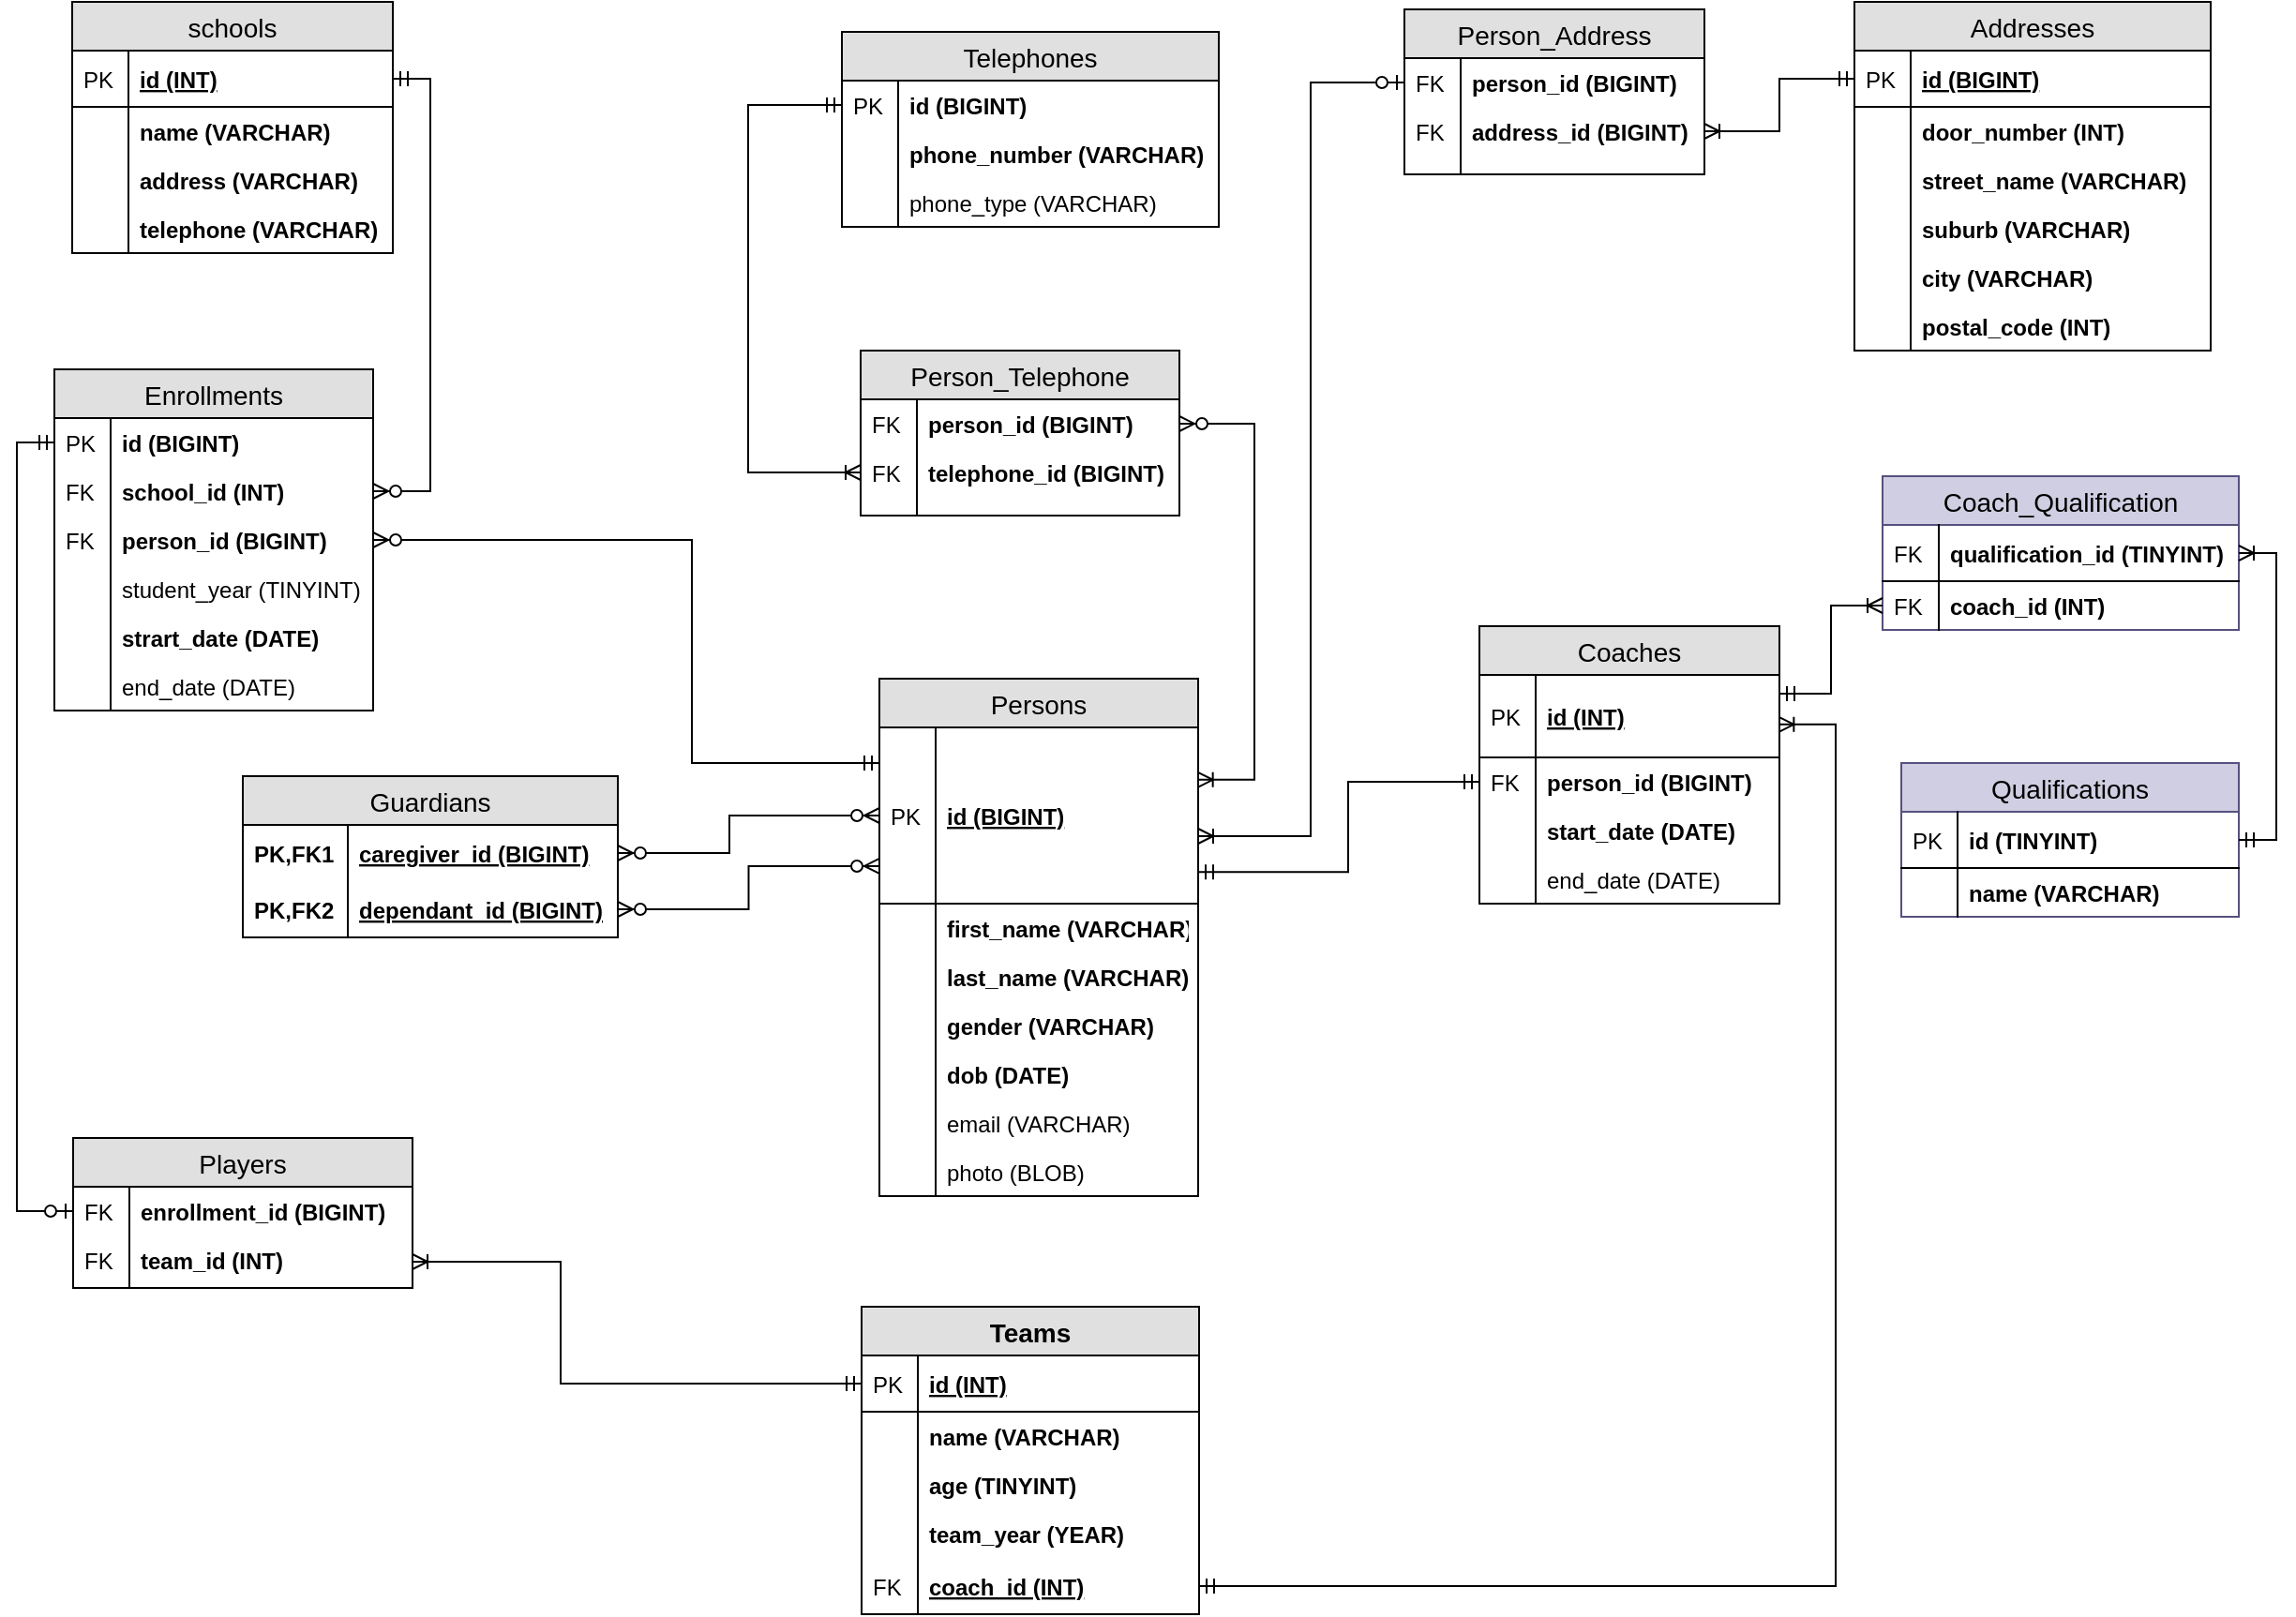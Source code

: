 <mxfile version="12.2.3" type="device" pages="1"><diagram id="TR4TsHpQFUiKaoQXUEpS" name="Page-1"><mxGraphModel dx="854" dy="387" grid="1" gridSize="10" guides="1" tooltips="1" connect="1" arrows="1" fold="1" page="1" pageScale="1" pageWidth="850" pageHeight="1100" math="0" shadow="0"><root><mxCell id="0"/><mxCell id="1" parent="0"/><mxCell id="bImInQFYIi5IG2IghDP0-3" value="schools" style="swimlane;fontStyle=0;childLayout=stackLayout;horizontal=1;startSize=26;fillColor=#e0e0e0;horizontalStack=0;resizeParent=1;resizeParentMax=0;resizeLast=0;collapsible=1;marginBottom=0;swimlaneFillColor=#ffffff;align=center;fontSize=14;" parent="1" vertex="1"><mxGeometry x="149.5" y="144" width="171" height="134" as="geometry"/></mxCell><mxCell id="bImInQFYIi5IG2IghDP0-4" value="id (INT)" style="shape=partialRectangle;top=0;left=0;right=0;bottom=1;align=left;verticalAlign=middle;fillColor=none;spacingLeft=34;spacingRight=4;overflow=hidden;rotatable=0;points=[[0,0.5],[1,0.5]];portConstraint=eastwest;dropTarget=0;fontStyle=5;fontSize=12;" parent="bImInQFYIi5IG2IghDP0-3" vertex="1"><mxGeometry y="26" width="171" height="30" as="geometry"/></mxCell><mxCell id="bImInQFYIi5IG2IghDP0-5" value="PK" style="shape=partialRectangle;top=0;left=0;bottom=0;fillColor=none;align=left;verticalAlign=middle;spacingLeft=4;spacingRight=4;overflow=hidden;rotatable=0;points=[];portConstraint=eastwest;part=1;fontSize=12;" parent="bImInQFYIi5IG2IghDP0-4" vertex="1" connectable="0"><mxGeometry width="30" height="30" as="geometry"/></mxCell><mxCell id="bImInQFYIi5IG2IghDP0-6" value="name (VARCHAR)" style="shape=partialRectangle;top=0;left=0;right=0;bottom=0;align=left;verticalAlign=top;fillColor=none;spacingLeft=34;spacingRight=4;overflow=hidden;rotatable=0;points=[[0,0.5],[1,0.5]];portConstraint=eastwest;dropTarget=0;fontSize=12;fontStyle=1" parent="bImInQFYIi5IG2IghDP0-3" vertex="1"><mxGeometry y="56" width="171" height="26" as="geometry"/></mxCell><mxCell id="bImInQFYIi5IG2IghDP0-7" value="" style="shape=partialRectangle;top=0;left=0;bottom=0;fillColor=none;align=left;verticalAlign=top;spacingLeft=4;spacingRight=4;overflow=hidden;rotatable=0;points=[];portConstraint=eastwest;part=1;fontSize=12;" parent="bImInQFYIi5IG2IghDP0-6" vertex="1" connectable="0"><mxGeometry width="30" height="26" as="geometry"/></mxCell><mxCell id="bImInQFYIi5IG2IghDP0-8" value="address (VARCHAR)" style="shape=partialRectangle;top=0;left=0;right=0;bottom=0;align=left;verticalAlign=top;fillColor=none;spacingLeft=34;spacingRight=4;overflow=hidden;rotatable=0;points=[[0,0.5],[1,0.5]];portConstraint=eastwest;dropTarget=0;fontSize=12;fontStyle=1" parent="bImInQFYIi5IG2IghDP0-3" vertex="1"><mxGeometry y="82" width="171" height="26" as="geometry"/></mxCell><mxCell id="bImInQFYIi5IG2IghDP0-9" value="" style="shape=partialRectangle;top=0;left=0;bottom=0;fillColor=none;align=left;verticalAlign=top;spacingLeft=4;spacingRight=4;overflow=hidden;rotatable=0;points=[];portConstraint=eastwest;part=1;fontSize=12;" parent="bImInQFYIi5IG2IghDP0-8" vertex="1" connectable="0"><mxGeometry width="30" height="26" as="geometry"/></mxCell><mxCell id="bImInQFYIi5IG2IghDP0-10" value="telephone (VARCHAR)" style="shape=partialRectangle;top=0;left=0;right=0;bottom=0;align=left;verticalAlign=top;fillColor=none;spacingLeft=34;spacingRight=4;overflow=hidden;rotatable=0;points=[[0,0.5],[1,0.5]];portConstraint=eastwest;dropTarget=0;fontSize=12;fontStyle=1" parent="bImInQFYIi5IG2IghDP0-3" vertex="1"><mxGeometry y="108" width="171" height="26" as="geometry"/></mxCell><mxCell id="bImInQFYIi5IG2IghDP0-11" value="" style="shape=partialRectangle;top=0;left=0;bottom=0;fillColor=none;align=left;verticalAlign=top;spacingLeft=4;spacingRight=4;overflow=hidden;rotatable=0;points=[];portConstraint=eastwest;part=1;fontSize=12;" parent="bImInQFYIi5IG2IghDP0-10" vertex="1" connectable="0"><mxGeometry width="30" height="26" as="geometry"/></mxCell><mxCell id="bImInQFYIi5IG2IghDP0-32" value="Persons" style="swimlane;fontStyle=0;childLayout=stackLayout;horizontal=1;startSize=26;fillColor=#e0e0e0;horizontalStack=0;resizeParent=1;resizeParentMax=0;resizeLast=0;collapsible=1;marginBottom=0;swimlaneFillColor=#ffffff;align=center;fontSize=14;" parent="1" vertex="1"><mxGeometry x="580" y="505" width="170" height="276" as="geometry"/></mxCell><mxCell id="bImInQFYIi5IG2IghDP0-33" value="id (BIGINT)" style="shape=partialRectangle;top=0;left=0;right=0;bottom=1;align=left;verticalAlign=middle;fillColor=none;spacingLeft=34;spacingRight=4;overflow=hidden;rotatable=0;points=[[0,0.5],[1,0.5]];portConstraint=eastwest;dropTarget=0;fontStyle=5;fontSize=12;" parent="bImInQFYIi5IG2IghDP0-32" vertex="1"><mxGeometry y="26" width="170" height="94" as="geometry"/></mxCell><mxCell id="bImInQFYIi5IG2IghDP0-34" value="PK" style="shape=partialRectangle;top=0;left=0;bottom=0;fillColor=none;align=left;verticalAlign=middle;spacingLeft=4;spacingRight=4;overflow=hidden;rotatable=0;points=[];portConstraint=eastwest;part=1;fontSize=12;" parent="bImInQFYIi5IG2IghDP0-33" vertex="1" connectable="0"><mxGeometry width="30" height="94" as="geometry"/></mxCell><mxCell id="bImInQFYIi5IG2IghDP0-37" value="first_name (VARCHAR)" style="shape=partialRectangle;top=0;left=0;right=0;bottom=0;align=left;verticalAlign=top;fillColor=none;spacingLeft=34;spacingRight=4;overflow=hidden;rotatable=0;points=[[0,0.5],[1,0.5]];portConstraint=eastwest;dropTarget=0;fontSize=12;fontStyle=1" parent="bImInQFYIi5IG2IghDP0-32" vertex="1"><mxGeometry y="120" width="170" height="26" as="geometry"/></mxCell><mxCell id="bImInQFYIi5IG2IghDP0-38" value="" style="shape=partialRectangle;top=0;left=0;bottom=0;fillColor=none;align=left;verticalAlign=top;spacingLeft=4;spacingRight=4;overflow=hidden;rotatable=0;points=[];portConstraint=eastwest;part=1;fontSize=12;" parent="bImInQFYIi5IG2IghDP0-37" vertex="1" connectable="0"><mxGeometry width="30" height="26" as="geometry"/></mxCell><mxCell id="bImInQFYIi5IG2IghDP0-41" value="last_name (VARCHAR)" style="shape=partialRectangle;top=0;left=0;right=0;bottom=0;align=left;verticalAlign=top;fillColor=none;spacingLeft=34;spacingRight=4;overflow=hidden;rotatable=0;points=[[0,0.5],[1,0.5]];portConstraint=eastwest;dropTarget=0;fontSize=12;fontStyle=1" parent="bImInQFYIi5IG2IghDP0-32" vertex="1"><mxGeometry y="146" width="170" height="26" as="geometry"/></mxCell><mxCell id="bImInQFYIi5IG2IghDP0-42" value="" style="shape=partialRectangle;top=0;left=0;bottom=0;fillColor=none;align=left;verticalAlign=top;spacingLeft=4;spacingRight=4;overflow=hidden;rotatable=0;points=[];portConstraint=eastwest;part=1;fontSize=12;" parent="bImInQFYIi5IG2IghDP0-41" vertex="1" connectable="0"><mxGeometry width="30" height="26" as="geometry"/></mxCell><mxCell id="bImInQFYIi5IG2IghDP0-43" value="gender (VARCHAR)" style="shape=partialRectangle;top=0;left=0;right=0;bottom=0;align=left;verticalAlign=top;fillColor=none;spacingLeft=34;spacingRight=4;overflow=hidden;rotatable=0;points=[[0,0.5],[1,0.5]];portConstraint=eastwest;dropTarget=0;fontSize=12;fontStyle=1" parent="bImInQFYIi5IG2IghDP0-32" vertex="1"><mxGeometry y="172" width="170" height="26" as="geometry"/></mxCell><mxCell id="bImInQFYIi5IG2IghDP0-44" value="" style="shape=partialRectangle;top=0;left=0;bottom=0;fillColor=none;align=left;verticalAlign=top;spacingLeft=4;spacingRight=4;overflow=hidden;rotatable=0;points=[];portConstraint=eastwest;part=1;fontSize=12;" parent="bImInQFYIi5IG2IghDP0-43" vertex="1" connectable="0"><mxGeometry width="30" height="26" as="geometry"/></mxCell><mxCell id="bImInQFYIi5IG2IghDP0-47" value="dob (DATE)" style="shape=partialRectangle;top=0;left=0;right=0;bottom=0;align=left;verticalAlign=top;fillColor=none;spacingLeft=34;spacingRight=4;overflow=hidden;rotatable=0;points=[[0,0.5],[1,0.5]];portConstraint=eastwest;dropTarget=0;fontSize=12;fontStyle=1" parent="bImInQFYIi5IG2IghDP0-32" vertex="1"><mxGeometry y="198" width="170" height="26" as="geometry"/></mxCell><mxCell id="bImInQFYIi5IG2IghDP0-48" value="" style="shape=partialRectangle;top=0;left=0;bottom=0;fillColor=none;align=left;verticalAlign=top;spacingLeft=4;spacingRight=4;overflow=hidden;rotatable=0;points=[];portConstraint=eastwest;part=1;fontSize=12;" parent="bImInQFYIi5IG2IghDP0-47" vertex="1" connectable="0"><mxGeometry width="30" height="26" as="geometry"/></mxCell><mxCell id="ebC-O1UPGYdoJpkFNgC2-7" value="email (VARCHAR)" style="shape=partialRectangle;top=0;left=0;right=0;bottom=0;align=left;verticalAlign=top;fillColor=none;spacingLeft=34;spacingRight=4;overflow=hidden;rotatable=0;points=[[0,0.5],[1,0.5]];portConstraint=eastwest;dropTarget=0;fontSize=12;fontStyle=0" parent="bImInQFYIi5IG2IghDP0-32" vertex="1"><mxGeometry y="224" width="170" height="26" as="geometry"/></mxCell><mxCell id="ebC-O1UPGYdoJpkFNgC2-8" value="" style="shape=partialRectangle;top=0;left=0;bottom=0;fillColor=none;align=left;verticalAlign=top;spacingLeft=4;spacingRight=4;overflow=hidden;rotatable=0;points=[];portConstraint=eastwest;part=1;fontSize=12;" parent="ebC-O1UPGYdoJpkFNgC2-7" vertex="1" connectable="0"><mxGeometry width="30" height="26" as="geometry"/></mxCell><mxCell id="u8RtP_HSVXoQciG8NnKg-15" value="photo (BLOB)" style="shape=partialRectangle;top=0;left=0;right=0;bottom=0;align=left;verticalAlign=top;fillColor=none;spacingLeft=34;spacingRight=4;overflow=hidden;rotatable=0;points=[[0,0.5],[1,0.5]];portConstraint=eastwest;dropTarget=0;fontSize=12;fontStyle=0" parent="bImInQFYIi5IG2IghDP0-32" vertex="1"><mxGeometry y="250" width="170" height="26" as="geometry"/></mxCell><mxCell id="u8RtP_HSVXoQciG8NnKg-16" value="" style="shape=partialRectangle;top=0;left=0;bottom=0;fillColor=none;align=left;verticalAlign=top;spacingLeft=4;spacingRight=4;overflow=hidden;rotatable=0;points=[];portConstraint=eastwest;part=1;fontSize=12;" parent="u8RtP_HSVXoQciG8NnKg-15" vertex="1" connectable="0"><mxGeometry width="30" height="26" as="geometry"/></mxCell><mxCell id="bImInQFYIi5IG2IghDP0-53" value="Enrollments" style="swimlane;fontStyle=0;childLayout=stackLayout;horizontal=1;startSize=26;fillColor=#e0e0e0;horizontalStack=0;resizeParent=1;resizeParentMax=0;resizeLast=0;collapsible=1;marginBottom=0;swimlaneFillColor=#ffffff;align=center;fontSize=14;rounded=0;shadow=0;comic=0;" parent="1" vertex="1"><mxGeometry x="140" y="340" width="170" height="182" as="geometry"/></mxCell><mxCell id="bImInQFYIi5IG2IghDP0-54" value="id (BIGINT)" style="shape=partialRectangle;top=0;left=0;right=0;bottom=0;align=left;verticalAlign=top;fillColor=none;spacingLeft=34;spacingRight=4;overflow=hidden;rotatable=0;points=[[0,0.5],[1,0.5]];portConstraint=eastwest;dropTarget=0;fontSize=12;fontStyle=1" parent="bImInQFYIi5IG2IghDP0-53" vertex="1"><mxGeometry y="26" width="170" height="26" as="geometry"/></mxCell><mxCell id="bImInQFYIi5IG2IghDP0-55" value="PK" style="shape=partialRectangle;top=0;left=0;bottom=0;fillColor=none;align=left;verticalAlign=top;spacingLeft=4;spacingRight=4;overflow=hidden;rotatable=0;points=[];portConstraint=eastwest;part=1;fontSize=12;" parent="bImInQFYIi5IG2IghDP0-54" vertex="1" connectable="0"><mxGeometry width="30" height="26" as="geometry"/></mxCell><mxCell id="bImInQFYIi5IG2IghDP0-56" value="school_id (INT)" style="shape=partialRectangle;top=0;left=0;right=0;bottom=0;align=left;verticalAlign=top;fillColor=none;spacingLeft=34;spacingRight=4;overflow=hidden;rotatable=0;points=[[0,0.5],[1,0.5]];portConstraint=eastwest;dropTarget=0;fontSize=12;fontStyle=1" parent="bImInQFYIi5IG2IghDP0-53" vertex="1"><mxGeometry y="52" width="170" height="26" as="geometry"/></mxCell><mxCell id="bImInQFYIi5IG2IghDP0-57" value="FK" style="shape=partialRectangle;top=0;left=0;bottom=0;fillColor=none;align=left;verticalAlign=top;spacingLeft=4;spacingRight=4;overflow=hidden;rotatable=0;points=[];portConstraint=eastwest;part=1;fontSize=12;" parent="bImInQFYIi5IG2IghDP0-56" vertex="1" connectable="0"><mxGeometry width="30" height="26" as="geometry"/></mxCell><mxCell id="ebC-O1UPGYdoJpkFNgC2-3" value="person_id (BIGINT)" style="shape=partialRectangle;top=0;left=0;right=0;bottom=0;align=left;verticalAlign=top;fillColor=none;spacingLeft=34;spacingRight=4;overflow=hidden;rotatable=0;points=[[0,0.5],[1,0.5]];portConstraint=eastwest;dropTarget=0;fontSize=12;fontStyle=1" parent="bImInQFYIi5IG2IghDP0-53" vertex="1"><mxGeometry y="78" width="170" height="26" as="geometry"/></mxCell><mxCell id="ebC-O1UPGYdoJpkFNgC2-4" value="FK" style="shape=partialRectangle;top=0;left=0;bottom=0;fillColor=none;align=left;verticalAlign=top;spacingLeft=4;spacingRight=4;overflow=hidden;rotatable=0;points=[];portConstraint=eastwest;part=1;fontSize=12;" parent="ebC-O1UPGYdoJpkFNgC2-3" vertex="1" connectable="0"><mxGeometry width="30" height="26" as="geometry"/></mxCell><mxCell id="bImInQFYIi5IG2IghDP0-58" value="student_year (TINYINT)" style="shape=partialRectangle;top=0;left=0;right=0;bottom=0;align=left;verticalAlign=top;fillColor=none;spacingLeft=34;spacingRight=4;overflow=hidden;rotatable=0;points=[[0,0.5],[1,0.5]];portConstraint=eastwest;dropTarget=0;fontSize=12;fontStyle=0" parent="bImInQFYIi5IG2IghDP0-53" vertex="1"><mxGeometry y="104" width="170" height="26" as="geometry"/></mxCell><mxCell id="bImInQFYIi5IG2IghDP0-59" value="" style="shape=partialRectangle;top=0;left=0;bottom=0;fillColor=none;align=left;verticalAlign=top;spacingLeft=4;spacingRight=4;overflow=hidden;rotatable=0;points=[];portConstraint=eastwest;part=1;fontSize=12;" parent="bImInQFYIi5IG2IghDP0-58" vertex="1" connectable="0"><mxGeometry width="30" height="26" as="geometry"/></mxCell><mxCell id="bImInQFYIi5IG2IghDP0-60" value="strart_date (DATE)" style="shape=partialRectangle;top=0;left=0;right=0;bottom=0;align=left;verticalAlign=top;fillColor=none;spacingLeft=34;spacingRight=4;overflow=hidden;rotatable=0;points=[[0,0.5],[1,0.5]];portConstraint=eastwest;dropTarget=0;fontSize=12;fontStyle=1" parent="bImInQFYIi5IG2IghDP0-53" vertex="1"><mxGeometry y="130" width="170" height="26" as="geometry"/></mxCell><mxCell id="bImInQFYIi5IG2IghDP0-61" value="" style="shape=partialRectangle;top=0;left=0;bottom=0;fillColor=none;align=left;verticalAlign=top;spacingLeft=4;spacingRight=4;overflow=hidden;rotatable=0;points=[];portConstraint=eastwest;part=1;fontSize=12;" parent="bImInQFYIi5IG2IghDP0-60" vertex="1" connectable="0"><mxGeometry width="30" height="26" as="geometry"/></mxCell><mxCell id="bImInQFYIi5IG2IghDP0-62" value="end_date (DATE)" style="shape=partialRectangle;top=0;left=0;right=0;bottom=0;align=left;verticalAlign=top;fillColor=none;spacingLeft=34;spacingRight=4;overflow=hidden;rotatable=0;points=[[0,0.5],[1,0.5]];portConstraint=eastwest;dropTarget=0;fontSize=12;" parent="bImInQFYIi5IG2IghDP0-53" vertex="1"><mxGeometry y="156" width="170" height="26" as="geometry"/></mxCell><mxCell id="bImInQFYIi5IG2IghDP0-63" value="" style="shape=partialRectangle;top=0;left=0;bottom=0;fillColor=none;align=left;verticalAlign=top;spacingLeft=4;spacingRight=4;overflow=hidden;rotatable=0;points=[];portConstraint=eastwest;part=1;fontSize=12;" parent="bImInQFYIi5IG2IghDP0-62" vertex="1" connectable="0"><mxGeometry width="30" height="26" as="geometry"/></mxCell><mxCell id="bImInQFYIi5IG2IghDP0-64" value="Addresses" style="swimlane;fontStyle=0;childLayout=stackLayout;horizontal=1;startSize=26;fillColor=#e0e0e0;horizontalStack=0;resizeParent=1;resizeParentMax=0;resizeLast=0;collapsible=1;marginBottom=0;swimlaneFillColor=#ffffff;align=center;fontSize=14;rounded=0;shadow=0;comic=0;" parent="1" vertex="1"><mxGeometry x="1100" y="144" width="190" height="186" as="geometry"/></mxCell><mxCell id="bImInQFYIi5IG2IghDP0-65" value="id (BIGINT)" style="shape=partialRectangle;top=0;left=0;right=0;bottom=1;align=left;verticalAlign=middle;fillColor=none;spacingLeft=34;spacingRight=4;overflow=hidden;rotatable=0;points=[[0,0.5],[1,0.5]];portConstraint=eastwest;dropTarget=0;fontStyle=5;fontSize=12;" parent="bImInQFYIi5IG2IghDP0-64" vertex="1"><mxGeometry y="26" width="190" height="30" as="geometry"/></mxCell><mxCell id="bImInQFYIi5IG2IghDP0-66" value="PK" style="shape=partialRectangle;top=0;left=0;bottom=0;fillColor=none;align=left;verticalAlign=middle;spacingLeft=4;spacingRight=4;overflow=hidden;rotatable=0;points=[];portConstraint=eastwest;part=1;fontSize=12;" parent="bImInQFYIi5IG2IghDP0-65" vertex="1" connectable="0"><mxGeometry width="30" height="30" as="geometry"/></mxCell><mxCell id="bImInQFYIi5IG2IghDP0-75" value="door_number (INT)" style="shape=partialRectangle;top=0;left=0;right=0;bottom=0;align=left;verticalAlign=top;fillColor=none;spacingLeft=34;spacingRight=4;overflow=hidden;rotatable=0;points=[[0,0.5],[1,0.5]];portConstraint=eastwest;dropTarget=0;fontSize=12;fontStyle=1" parent="bImInQFYIi5IG2IghDP0-64" vertex="1"><mxGeometry y="56" width="190" height="26" as="geometry"/></mxCell><mxCell id="bImInQFYIi5IG2IghDP0-76" value="" style="shape=partialRectangle;top=0;left=0;bottom=0;fillColor=none;align=left;verticalAlign=top;spacingLeft=4;spacingRight=4;overflow=hidden;rotatable=0;points=[];portConstraint=eastwest;part=1;fontSize=12;" parent="bImInQFYIi5IG2IghDP0-75" vertex="1" connectable="0"><mxGeometry width="30" height="26" as="geometry"/></mxCell><mxCell id="bImInQFYIi5IG2IghDP0-77" value="street_name (VARCHAR)" style="shape=partialRectangle;top=0;left=0;right=0;bottom=0;align=left;verticalAlign=top;fillColor=none;spacingLeft=34;spacingRight=4;overflow=hidden;rotatable=0;points=[[0,0.5],[1,0.5]];portConstraint=eastwest;dropTarget=0;fontSize=12;fontStyle=1" parent="bImInQFYIi5IG2IghDP0-64" vertex="1"><mxGeometry y="82" width="190" height="26" as="geometry"/></mxCell><mxCell id="bImInQFYIi5IG2IghDP0-78" value="" style="shape=partialRectangle;top=0;left=0;bottom=0;fillColor=none;align=left;verticalAlign=top;spacingLeft=4;spacingRight=4;overflow=hidden;rotatable=0;points=[];portConstraint=eastwest;part=1;fontSize=12;" parent="bImInQFYIi5IG2IghDP0-77" vertex="1" connectable="0"><mxGeometry width="30" height="26" as="geometry"/></mxCell><mxCell id="bImInQFYIi5IG2IghDP0-73" value="suburb (VARCHAR)" style="shape=partialRectangle;top=0;left=0;right=0;bottom=0;align=left;verticalAlign=top;fillColor=none;spacingLeft=34;spacingRight=4;overflow=hidden;rotatable=0;points=[[0,0.5],[1,0.5]];portConstraint=eastwest;dropTarget=0;fontSize=12;fontStyle=1" parent="bImInQFYIi5IG2IghDP0-64" vertex="1"><mxGeometry y="108" width="190" height="26" as="geometry"/></mxCell><mxCell id="bImInQFYIi5IG2IghDP0-74" value="" style="shape=partialRectangle;top=0;left=0;bottom=0;fillColor=none;align=left;verticalAlign=top;spacingLeft=4;spacingRight=4;overflow=hidden;rotatable=0;points=[];portConstraint=eastwest;part=1;fontSize=12;" parent="bImInQFYIi5IG2IghDP0-73" vertex="1" connectable="0"><mxGeometry width="30" height="26" as="geometry"/></mxCell><mxCell id="bImInQFYIi5IG2IghDP0-71" value="city (VARCHAR)" style="shape=partialRectangle;top=0;left=0;right=0;bottom=0;align=left;verticalAlign=top;fillColor=none;spacingLeft=34;spacingRight=4;overflow=hidden;rotatable=0;points=[[0,0.5],[1,0.5]];portConstraint=eastwest;dropTarget=0;fontSize=12;fontStyle=1" parent="bImInQFYIi5IG2IghDP0-64" vertex="1"><mxGeometry y="134" width="190" height="26" as="geometry"/></mxCell><mxCell id="bImInQFYIi5IG2IghDP0-72" value="" style="shape=partialRectangle;top=0;left=0;bottom=0;fillColor=none;align=left;verticalAlign=top;spacingLeft=4;spacingRight=4;overflow=hidden;rotatable=0;points=[];portConstraint=eastwest;part=1;fontSize=12;" parent="bImInQFYIi5IG2IghDP0-71" vertex="1" connectable="0"><mxGeometry width="30" height="26" as="geometry"/></mxCell><mxCell id="bImInQFYIi5IG2IghDP0-79" value="postal_code (INT)" style="shape=partialRectangle;top=0;left=0;right=0;bottom=0;align=left;verticalAlign=top;fillColor=none;spacingLeft=34;spacingRight=4;overflow=hidden;rotatable=0;points=[[0,0.5],[1,0.5]];portConstraint=eastwest;dropTarget=0;fontSize=12;fontStyle=1" parent="bImInQFYIi5IG2IghDP0-64" vertex="1"><mxGeometry y="160" width="190" height="26" as="geometry"/></mxCell><mxCell id="bImInQFYIi5IG2IghDP0-80" value="" style="shape=partialRectangle;top=0;left=0;bottom=0;fillColor=none;align=left;verticalAlign=top;spacingLeft=4;spacingRight=4;overflow=hidden;rotatable=0;points=[];portConstraint=eastwest;part=1;fontSize=12;" parent="bImInQFYIi5IG2IghDP0-79" vertex="1" connectable="0"><mxGeometry width="30" height="26" as="geometry"/></mxCell><mxCell id="bImInQFYIi5IG2IghDP0-90" value="Telephones" style="swimlane;fontStyle=0;childLayout=stackLayout;horizontal=1;startSize=26;fillColor=#e0e0e0;horizontalStack=0;resizeParent=1;resizeParentMax=0;resizeLast=0;collapsible=1;marginBottom=0;swimlaneFillColor=#ffffff;align=center;fontSize=14;rounded=0;shadow=0;comic=0;" parent="1" vertex="1"><mxGeometry x="560" y="160" width="201" height="104" as="geometry"/></mxCell><mxCell id="ebC-O1UPGYdoJpkFNgC2-5" value="id (BIGINT)" style="shape=partialRectangle;top=0;left=0;right=0;bottom=0;align=left;verticalAlign=top;fillColor=none;spacingLeft=34;spacingRight=4;overflow=hidden;rotatable=0;points=[[0,0.5],[1,0.5]];portConstraint=eastwest;dropTarget=0;fontSize=12;fontStyle=1" parent="bImInQFYIi5IG2IghDP0-90" vertex="1"><mxGeometry y="26" width="201" height="26" as="geometry"/></mxCell><mxCell id="ebC-O1UPGYdoJpkFNgC2-6" value="PK" style="shape=partialRectangle;top=0;left=0;bottom=0;fillColor=none;align=left;verticalAlign=top;spacingLeft=4;spacingRight=4;overflow=hidden;rotatable=0;points=[];portConstraint=eastwest;part=1;fontSize=12;" parent="ebC-O1UPGYdoJpkFNgC2-5" vertex="1" connectable="0"><mxGeometry width="30" height="26" as="geometry"/></mxCell><mxCell id="bImInQFYIi5IG2IghDP0-91" value="phone_number (VARCHAR)" style="shape=partialRectangle;top=0;left=0;right=0;bottom=0;align=left;verticalAlign=top;fillColor=none;spacingLeft=34;spacingRight=4;overflow=hidden;rotatable=0;points=[[0,0.5],[1,0.5]];portConstraint=eastwest;dropTarget=0;fontSize=12;fontStyle=1" parent="bImInQFYIi5IG2IghDP0-90" vertex="1"><mxGeometry y="52" width="201" height="26" as="geometry"/></mxCell><mxCell id="bImInQFYIi5IG2IghDP0-92" value="" style="shape=partialRectangle;top=0;left=0;bottom=0;fillColor=none;align=left;verticalAlign=top;spacingLeft=4;spacingRight=4;overflow=hidden;rotatable=0;points=[];portConstraint=eastwest;part=1;fontSize=12;" parent="bImInQFYIi5IG2IghDP0-91" vertex="1" connectable="0"><mxGeometry width="30" height="26" as="geometry"/></mxCell><mxCell id="bImInQFYIi5IG2IghDP0-95" value="phone_type (VARCHAR)" style="shape=partialRectangle;top=0;left=0;right=0;bottom=0;align=left;verticalAlign=top;fillColor=none;spacingLeft=34;spacingRight=4;overflow=hidden;rotatable=0;points=[[0,0.5],[1,0.5]];portConstraint=eastwest;dropTarget=0;fontSize=12;fontStyle=0" parent="bImInQFYIi5IG2IghDP0-90" vertex="1"><mxGeometry y="78" width="201" height="26" as="geometry"/></mxCell><mxCell id="bImInQFYIi5IG2IghDP0-96" value="" style="shape=partialRectangle;top=0;left=0;bottom=0;fillColor=none;align=left;verticalAlign=top;spacingLeft=4;spacingRight=4;overflow=hidden;rotatable=0;points=[];portConstraint=eastwest;part=1;fontSize=12;" parent="bImInQFYIi5IG2IghDP0-95" vertex="1" connectable="0"><mxGeometry width="30" height="26" as="geometry"/></mxCell><mxCell id="bImInQFYIi5IG2IghDP0-115" value="Teams" style="swimlane;fontStyle=1;childLayout=stackLayout;horizontal=1;startSize=26;fillColor=#e0e0e0;horizontalStack=0;resizeParent=1;resizeParentMax=0;resizeLast=0;collapsible=1;marginBottom=0;swimlaneFillColor=#ffffff;align=center;fontSize=14;" parent="1" vertex="1"><mxGeometry x="570.5" y="840" width="180" height="164" as="geometry"/></mxCell><mxCell id="bImInQFYIi5IG2IghDP0-116" value="id (INT)" style="shape=partialRectangle;top=0;left=0;right=0;bottom=1;align=left;verticalAlign=middle;fillColor=none;spacingLeft=34;spacingRight=4;overflow=hidden;rotatable=0;points=[[0,0.5],[1,0.5]];portConstraint=eastwest;dropTarget=0;fontStyle=5;fontSize=12;" parent="bImInQFYIi5IG2IghDP0-115" vertex="1"><mxGeometry y="26" width="180" height="30" as="geometry"/></mxCell><mxCell id="bImInQFYIi5IG2IghDP0-117" value="PK" style="shape=partialRectangle;top=0;left=0;bottom=0;fillColor=none;align=left;verticalAlign=middle;spacingLeft=4;spacingRight=4;overflow=hidden;rotatable=0;points=[];portConstraint=eastwest;part=1;fontSize=12;" parent="bImInQFYIi5IG2IghDP0-116" vertex="1" connectable="0"><mxGeometry width="30" height="30" as="geometry"/></mxCell><mxCell id="bImInQFYIi5IG2IghDP0-118" value="name (VARCHAR)" style="shape=partialRectangle;top=0;left=0;right=0;bottom=0;align=left;verticalAlign=top;fillColor=none;spacingLeft=34;spacingRight=4;overflow=hidden;rotatable=0;points=[[0,0.5],[1,0.5]];portConstraint=eastwest;dropTarget=0;fontSize=12;fontStyle=1" parent="bImInQFYIi5IG2IghDP0-115" vertex="1"><mxGeometry y="56" width="180" height="26" as="geometry"/></mxCell><mxCell id="bImInQFYIi5IG2IghDP0-119" value="" style="shape=partialRectangle;top=0;left=0;bottom=0;fillColor=none;align=left;verticalAlign=top;spacingLeft=4;spacingRight=4;overflow=hidden;rotatable=0;points=[];portConstraint=eastwest;part=1;fontSize=12;" parent="bImInQFYIi5IG2IghDP0-118" vertex="1" connectable="0"><mxGeometry width="30" height="26" as="geometry"/></mxCell><mxCell id="C3nmd3YmW3BMhyts3QCd-3" value="age (TINYINT)" style="shape=partialRectangle;top=0;left=0;right=0;bottom=0;align=left;verticalAlign=top;fillColor=none;spacingLeft=34;spacingRight=4;overflow=hidden;rotatable=0;points=[[0,0.5],[1,0.5]];portConstraint=eastwest;dropTarget=0;fontSize=12;fontStyle=1" vertex="1" parent="bImInQFYIi5IG2IghDP0-115"><mxGeometry y="82" width="180" height="26" as="geometry"/></mxCell><mxCell id="C3nmd3YmW3BMhyts3QCd-4" value="" style="shape=partialRectangle;top=0;left=0;bottom=0;fillColor=none;align=left;verticalAlign=top;spacingLeft=4;spacingRight=4;overflow=hidden;rotatable=0;points=[];portConstraint=eastwest;part=1;fontSize=12;" vertex="1" connectable="0" parent="C3nmd3YmW3BMhyts3QCd-3"><mxGeometry width="30" height="26" as="geometry"/></mxCell><mxCell id="C3nmd3YmW3BMhyts3QCd-5" value="team_year (YEAR)" style="shape=partialRectangle;top=0;left=0;right=0;bottom=0;align=left;verticalAlign=top;fillColor=none;spacingLeft=34;spacingRight=4;overflow=hidden;rotatable=0;points=[[0,0.5],[1,0.5]];portConstraint=eastwest;dropTarget=0;fontSize=12;fontStyle=1" vertex="1" parent="bImInQFYIi5IG2IghDP0-115"><mxGeometry y="108" width="180" height="26" as="geometry"/></mxCell><mxCell id="C3nmd3YmW3BMhyts3QCd-6" value="" style="shape=partialRectangle;top=0;left=0;bottom=0;fillColor=none;align=left;verticalAlign=top;spacingLeft=4;spacingRight=4;overflow=hidden;rotatable=0;points=[];portConstraint=eastwest;part=1;fontSize=12;" vertex="1" connectable="0" parent="C3nmd3YmW3BMhyts3QCd-5"><mxGeometry width="30" height="26" as="geometry"/></mxCell><mxCell id="C3nmd3YmW3BMhyts3QCd-1" value="coach_id (INT)" style="shape=partialRectangle;top=0;left=0;right=0;bottom=1;align=left;verticalAlign=middle;fillColor=none;spacingLeft=34;spacingRight=4;overflow=hidden;rotatable=0;points=[[0,0.5],[1,0.5]];portConstraint=eastwest;dropTarget=0;fontStyle=5;fontSize=12;" vertex="1" parent="bImInQFYIi5IG2IghDP0-115"><mxGeometry y="134" width="180" height="30" as="geometry"/></mxCell><mxCell id="C3nmd3YmW3BMhyts3QCd-2" value="FK" style="shape=partialRectangle;top=0;left=0;bottom=0;fillColor=none;align=left;verticalAlign=middle;spacingLeft=4;spacingRight=4;overflow=hidden;rotatable=0;points=[];portConstraint=eastwest;part=1;fontSize=12;" vertex="1" connectable="0" parent="C3nmd3YmW3BMhyts3QCd-1"><mxGeometry width="30" height="30" as="geometry"/></mxCell><mxCell id="bImInQFYIi5IG2IghDP0-133" value="Players" style="swimlane;fontStyle=0;childLayout=stackLayout;horizontal=1;startSize=26;fillColor=#e0e0e0;horizontalStack=0;resizeParent=1;resizeParentMax=0;resizeLast=0;collapsible=1;marginBottom=0;swimlaneFillColor=#ffffff;align=center;fontSize=14;" parent="1" vertex="1"><mxGeometry x="150" y="750" width="181" height="80" as="geometry"/></mxCell><mxCell id="bImInQFYIi5IG2IghDP0-134" value="enrollment_id (BIGINT)" style="shape=partialRectangle;top=0;left=0;right=0;bottom=0;align=left;verticalAlign=top;fillColor=none;spacingLeft=34;spacingRight=4;overflow=hidden;rotatable=0;points=[[0,0.5],[1,0.5]];portConstraint=eastwest;dropTarget=0;fontSize=12;fontStyle=1" parent="bImInQFYIi5IG2IghDP0-133" vertex="1"><mxGeometry y="26" width="181" height="26" as="geometry"/></mxCell><mxCell id="bImInQFYIi5IG2IghDP0-135" value="FK" style="shape=partialRectangle;top=0;left=0;bottom=0;fillColor=none;align=left;verticalAlign=top;spacingLeft=4;spacingRight=4;overflow=hidden;rotatable=0;points=[];portConstraint=eastwest;part=1;fontSize=12;" parent="bImInQFYIi5IG2IghDP0-134" vertex="1" connectable="0"><mxGeometry width="30" height="26" as="geometry"/></mxCell><mxCell id="bImInQFYIi5IG2IghDP0-138" value="team_id (INT)" style="shape=partialRectangle;top=0;left=0;right=0;bottom=0;align=left;verticalAlign=top;fillColor=none;spacingLeft=34;spacingRight=4;overflow=hidden;rotatable=0;points=[[0,0.5],[1,0.5]];portConstraint=eastwest;dropTarget=0;fontSize=12;fontStyle=1" parent="bImInQFYIi5IG2IghDP0-133" vertex="1"><mxGeometry y="52" width="181" height="28" as="geometry"/></mxCell><mxCell id="bImInQFYIi5IG2IghDP0-139" value="FK" style="shape=partialRectangle;top=0;left=0;bottom=0;fillColor=none;align=left;verticalAlign=top;spacingLeft=4;spacingRight=4;overflow=hidden;rotatable=0;points=[];portConstraint=eastwest;part=1;fontSize=12;" parent="bImInQFYIi5IG2IghDP0-138" vertex="1" connectable="0"><mxGeometry width="30" height="28" as="geometry"/></mxCell><mxCell id="bImInQFYIi5IG2IghDP0-171" value="Coaches" style="swimlane;fontStyle=0;childLayout=stackLayout;horizontal=1;startSize=26;fillColor=#e0e0e0;horizontalStack=0;resizeParent=1;resizeParentMax=0;resizeLast=0;collapsible=1;marginBottom=0;swimlaneFillColor=#ffffff;align=center;fontSize=14;" parent="1" vertex="1"><mxGeometry x="900" y="477" width="160" height="148" as="geometry"/></mxCell><mxCell id="bImInQFYIi5IG2IghDP0-172" value="id (INT)" style="shape=partialRectangle;top=0;left=0;right=0;bottom=1;align=left;verticalAlign=middle;fillColor=none;spacingLeft=34;spacingRight=4;overflow=hidden;rotatable=0;points=[[0,0.5],[1,0.5]];portConstraint=eastwest;dropTarget=0;fontStyle=5;fontSize=12;" parent="bImInQFYIi5IG2IghDP0-171" vertex="1"><mxGeometry y="26" width="160" height="44" as="geometry"/></mxCell><mxCell id="bImInQFYIi5IG2IghDP0-173" value="PK" style="shape=partialRectangle;top=0;left=0;bottom=0;fillColor=none;align=left;verticalAlign=middle;spacingLeft=4;spacingRight=4;overflow=hidden;rotatable=0;points=[];portConstraint=eastwest;part=1;fontSize=12;" parent="bImInQFYIi5IG2IghDP0-172" vertex="1" connectable="0"><mxGeometry width="30" height="44" as="geometry"/></mxCell><mxCell id="bImInQFYIi5IG2IghDP0-174" value="person_id (BIGINT)" style="shape=partialRectangle;top=0;left=0;right=0;bottom=0;align=left;verticalAlign=top;fillColor=none;spacingLeft=34;spacingRight=4;overflow=hidden;rotatable=0;points=[[0,0.5],[1,0.5]];portConstraint=eastwest;dropTarget=0;fontSize=12;fontStyle=1" parent="bImInQFYIi5IG2IghDP0-171" vertex="1"><mxGeometry y="70" width="160" height="26" as="geometry"/></mxCell><mxCell id="bImInQFYIi5IG2IghDP0-175" value="FK" style="shape=partialRectangle;top=0;left=0;bottom=0;fillColor=none;align=left;verticalAlign=top;spacingLeft=4;spacingRight=4;overflow=hidden;rotatable=0;points=[];portConstraint=eastwest;part=1;fontSize=12;" parent="bImInQFYIi5IG2IghDP0-174" vertex="1" connectable="0"><mxGeometry width="30" height="26" as="geometry"/></mxCell><mxCell id="bImInQFYIi5IG2IghDP0-178" value="start_date (DATE)" style="shape=partialRectangle;top=0;left=0;right=0;bottom=0;align=left;verticalAlign=top;fillColor=none;spacingLeft=34;spacingRight=4;overflow=hidden;rotatable=0;points=[[0,0.5],[1,0.5]];portConstraint=eastwest;dropTarget=0;fontSize=12;fontStyle=1" parent="bImInQFYIi5IG2IghDP0-171" vertex="1"><mxGeometry y="96" width="160" height="26" as="geometry"/></mxCell><mxCell id="bImInQFYIi5IG2IghDP0-179" value="" style="shape=partialRectangle;top=0;left=0;bottom=0;fillColor=none;align=left;verticalAlign=top;spacingLeft=4;spacingRight=4;overflow=hidden;rotatable=0;points=[];portConstraint=eastwest;part=1;fontSize=12;" parent="bImInQFYIi5IG2IghDP0-178" vertex="1" connectable="0"><mxGeometry width="30" height="26" as="geometry"/></mxCell><mxCell id="ebC-O1UPGYdoJpkFNgC2-9" value="end_date (DATE)" style="shape=partialRectangle;top=0;left=0;right=0;bottom=0;align=left;verticalAlign=top;fillColor=none;spacingLeft=34;spacingRight=4;overflow=hidden;rotatable=0;points=[[0,0.5],[1,0.5]];portConstraint=eastwest;dropTarget=0;fontSize=12;" parent="bImInQFYIi5IG2IghDP0-171" vertex="1"><mxGeometry y="122" width="160" height="26" as="geometry"/></mxCell><mxCell id="ebC-O1UPGYdoJpkFNgC2-10" value="" style="shape=partialRectangle;top=0;left=0;bottom=0;fillColor=none;align=left;verticalAlign=top;spacingLeft=4;spacingRight=4;overflow=hidden;rotatable=0;points=[];portConstraint=eastwest;part=1;fontSize=12;" parent="ebC-O1UPGYdoJpkFNgC2-9" vertex="1" connectable="0"><mxGeometry width="30" height="26" as="geometry"/></mxCell><mxCell id="cDcEiS6dTfsuz8MbaAGY-27" style="edgeStyle=orthogonalEdgeStyle;rounded=0;orthogonalLoop=1;jettySize=auto;html=1;exitX=1;exitY=0.5;exitDx=0;exitDy=0;startArrow=ERzeroToMany;startFill=1;endArrow=ERmandOne;endFill=0;entryX=1;entryY=0.5;entryDx=0;entryDy=0;" parent="1" source="bImInQFYIi5IG2IghDP0-56" target="bImInQFYIi5IG2IghDP0-4" edge="1"><mxGeometry relative="1" as="geometry"><mxPoint x="69.5" y="210" as="targetPoint"/></mxGeometry></mxCell><mxCell id="cDcEiS6dTfsuz8MbaAGY-28" style="edgeStyle=orthogonalEdgeStyle;rounded=0;orthogonalLoop=1;jettySize=auto;html=1;exitX=1;exitY=0.5;exitDx=0;exitDy=0;startArrow=ERzeroToMany;startFill=1;endArrow=ERmandOne;endFill=0;" parent="1" source="ebC-O1UPGYdoJpkFNgC2-3" edge="1"><mxGeometry relative="1" as="geometry"><mxPoint x="580" y="550" as="targetPoint"/><Array as="points"><mxPoint x="480" y="431"/><mxPoint x="480" y="550"/></Array></mxGeometry></mxCell><mxCell id="cDcEiS6dTfsuz8MbaAGY-29" style="edgeStyle=orthogonalEdgeStyle;rounded=0;orthogonalLoop=1;jettySize=auto;html=1;entryX=0;entryY=0.5;entryDx=0;entryDy=0;startArrow=ERmandOne;startFill=0;endArrow=ERzeroToOne;endFill=1;exitX=0;exitY=0.5;exitDx=0;exitDy=0;" parent="1" source="bImInQFYIi5IG2IghDP0-54" target="bImInQFYIi5IG2IghDP0-134" edge="1"><mxGeometry relative="1" as="geometry"><mxPoint x="110" y="430" as="sourcePoint"/><Array as="points"><mxPoint x="120" y="379"/><mxPoint x="120" y="789"/></Array></mxGeometry></mxCell><mxCell id="cDcEiS6dTfsuz8MbaAGY-30" style="edgeStyle=orthogonalEdgeStyle;rounded=0;orthogonalLoop=1;jettySize=auto;html=1;startArrow=ERoneToMany;startFill=0;endArrow=ERzeroToOne;endFill=1;entryX=0;entryY=0.5;entryDx=0;entryDy=0;" parent="1" source="bImInQFYIi5IG2IghDP0-33" target="u8RtP_HSVXoQciG8NnKg-29" edge="1"><mxGeometry relative="1" as="geometry"><mxPoint x="804.953" y="213.953" as="targetPoint"/><mxPoint x="770" y="588" as="sourcePoint"/><Array as="points"><mxPoint x="810" y="589"/><mxPoint x="810" y="187"/></Array></mxGeometry></mxCell><mxCell id="cDcEiS6dTfsuz8MbaAGY-31" style="edgeStyle=orthogonalEdgeStyle;rounded=0;orthogonalLoop=1;jettySize=auto;html=1;startArrow=ERmandOne;startFill=0;endArrow=ERmandOne;endFill=0;entryX=0;entryY=0.5;entryDx=0;entryDy=0;exitX=1;exitY=0.82;exitDx=0;exitDy=0;exitPerimeter=0;" parent="1" source="bImInQFYIi5IG2IghDP0-33" target="bImInQFYIi5IG2IghDP0-174" edge="1"><mxGeometry relative="1" as="geometry"><mxPoint x="960" y="450" as="targetPoint"/><Array as="points"><mxPoint x="830" y="608"/><mxPoint x="830" y="560"/></Array><mxPoint x="760" y="608" as="sourcePoint"/></mxGeometry></mxCell><mxCell id="cDcEiS6dTfsuz8MbaAGY-33" style="edgeStyle=orthogonalEdgeStyle;rounded=0;orthogonalLoop=1;jettySize=auto;html=1;startArrow=ERmandOne;startFill=0;endArrow=ERoneToMany;endFill=0;entryX=1;entryY=0.5;entryDx=0;entryDy=0;exitX=0;exitY=0.5;exitDx=0;exitDy=0;" parent="1" source="bImInQFYIi5IG2IghDP0-116" target="bImInQFYIi5IG2IghDP0-138" edge="1"><mxGeometry relative="1" as="geometry"><Array as="points"><mxPoint x="410" y="881"/><mxPoint x="410" y="816"/></Array><mxPoint x="530" y="740" as="sourcePoint"/><mxPoint x="453" y="651" as="targetPoint"/></mxGeometry></mxCell><mxCell id="cDcEiS6dTfsuz8MbaAGY-34" style="edgeStyle=orthogonalEdgeStyle;rounded=0;orthogonalLoop=1;jettySize=auto;html=1;exitX=1;exitY=0.5;exitDx=0;exitDy=0;startArrow=ERmandOne;startFill=0;endArrow=ERoneToMany;endFill=0;entryX=0.998;entryY=0.6;entryDx=0;entryDy=0;entryPerimeter=0;" parent="1" source="C3nmd3YmW3BMhyts3QCd-1" target="bImInQFYIi5IG2IghDP0-172" edge="1"><mxGeometry relative="1" as="geometry"><mxPoint x="1080" y="661" as="targetPoint"/><Array as="points"><mxPoint x="1090" y="989"/><mxPoint x="1090" y="530"/></Array></mxGeometry></mxCell><mxCell id="cDcEiS6dTfsuz8MbaAGY-35" style="edgeStyle=orthogonalEdgeStyle;rounded=0;orthogonalLoop=1;jettySize=auto;html=1;exitX=1;exitY=0.5;exitDx=0;exitDy=0;startArrow=ERzeroToMany;startFill=1;endArrow=ERoneToMany;endFill=0;entryX=0.999;entryY=0.297;entryDx=0;entryDy=0;entryPerimeter=0;" parent="1" source="u8RtP_HSVXoQciG8NnKg-46" target="bImInQFYIi5IG2IghDP0-33" edge="1"><mxGeometry relative="1" as="geometry"><mxPoint x="760" y="559" as="targetPoint"/><Array as="points"><mxPoint x="780" y="369"/><mxPoint x="780" y="559"/></Array></mxGeometry></mxCell><mxCell id="ebC-O1UPGYdoJpkFNgC2-16" value="Qualifications" style="swimlane;fontStyle=0;childLayout=stackLayout;horizontal=1;startSize=26;fillColor=#d0cee2;horizontalStack=0;resizeParent=1;resizeParentMax=0;resizeLast=0;collapsible=1;marginBottom=0;swimlaneFillColor=#ffffff;align=center;fontSize=14;strokeColor=#56517e;" parent="1" vertex="1"><mxGeometry x="1125" y="550" width="180" height="82" as="geometry"/></mxCell><mxCell id="ebC-O1UPGYdoJpkFNgC2-17" value="id (TINYINT)" style="shape=partialRectangle;top=0;left=0;right=0;bottom=1;align=left;verticalAlign=middle;fillColor=none;spacingLeft=34;spacingRight=4;overflow=hidden;rotatable=0;points=[[0,0.5],[1,0.5]];portConstraint=eastwest;dropTarget=0;fontStyle=1;fontSize=12;" parent="ebC-O1UPGYdoJpkFNgC2-16" vertex="1"><mxGeometry y="26" width="180" height="30" as="geometry"/></mxCell><mxCell id="ebC-O1UPGYdoJpkFNgC2-18" value="PK" style="shape=partialRectangle;top=0;left=0;bottom=0;fillColor=none;align=left;verticalAlign=middle;spacingLeft=4;spacingRight=4;overflow=hidden;rotatable=0;points=[];portConstraint=eastwest;part=1;fontSize=12;" parent="ebC-O1UPGYdoJpkFNgC2-17" vertex="1" connectable="0"><mxGeometry width="30" height="30" as="geometry"/></mxCell><mxCell id="ebC-O1UPGYdoJpkFNgC2-19" value="name (VARCHAR)" style="shape=partialRectangle;top=0;left=0;right=0;bottom=0;align=left;verticalAlign=top;fillColor=none;spacingLeft=34;spacingRight=4;overflow=hidden;rotatable=0;points=[[0,0.5],[1,0.5]];portConstraint=eastwest;dropTarget=0;fontSize=12;fontStyle=1" parent="ebC-O1UPGYdoJpkFNgC2-16" vertex="1"><mxGeometry y="56" width="180" height="26" as="geometry"/></mxCell><mxCell id="ebC-O1UPGYdoJpkFNgC2-20" value="" style="shape=partialRectangle;top=0;left=0;bottom=0;fillColor=none;align=left;verticalAlign=top;spacingLeft=4;spacingRight=4;overflow=hidden;rotatable=0;points=[];portConstraint=eastwest;part=1;fontSize=12;" parent="ebC-O1UPGYdoJpkFNgC2-19" vertex="1" connectable="0"><mxGeometry width="30" height="26" as="geometry"/></mxCell><mxCell id="ebC-O1UPGYdoJpkFNgC2-21" value="Coach_Qualification" style="swimlane;fontStyle=0;childLayout=stackLayout;horizontal=1;startSize=26;fillColor=#d0cee2;horizontalStack=0;resizeParent=1;resizeParentMax=0;resizeLast=0;collapsible=1;marginBottom=0;swimlaneFillColor=#ffffff;align=center;fontSize=14;strokeColor=#56517e;" parent="1" vertex="1"><mxGeometry x="1115" y="397" width="190" height="82" as="geometry"/></mxCell><mxCell id="ebC-O1UPGYdoJpkFNgC2-22" value="qualification_id (TINYINT)" style="shape=partialRectangle;top=0;left=0;right=0;bottom=1;align=left;verticalAlign=middle;fillColor=none;spacingLeft=34;spacingRight=4;overflow=hidden;rotatable=0;points=[[0,0.5],[1,0.5]];portConstraint=eastwest;dropTarget=0;fontStyle=1;fontSize=12;" parent="ebC-O1UPGYdoJpkFNgC2-21" vertex="1"><mxGeometry y="26" width="190" height="30" as="geometry"/></mxCell><mxCell id="ebC-O1UPGYdoJpkFNgC2-23" value="FK" style="shape=partialRectangle;top=0;left=0;bottom=0;fillColor=none;align=left;verticalAlign=middle;spacingLeft=4;spacingRight=4;overflow=hidden;rotatable=0;points=[];portConstraint=eastwest;part=1;fontSize=12;" parent="ebC-O1UPGYdoJpkFNgC2-22" vertex="1" connectable="0"><mxGeometry width="30" height="30" as="geometry"/></mxCell><mxCell id="ebC-O1UPGYdoJpkFNgC2-24" value="coach_id (INT)" style="shape=partialRectangle;top=0;left=0;right=0;bottom=0;align=left;verticalAlign=top;fillColor=none;spacingLeft=34;spacingRight=4;overflow=hidden;rotatable=0;points=[[0,0.5],[1,0.5]];portConstraint=eastwest;dropTarget=0;fontSize=12;fontStyle=1" parent="ebC-O1UPGYdoJpkFNgC2-21" vertex="1"><mxGeometry y="56" width="190" height="26" as="geometry"/></mxCell><mxCell id="ebC-O1UPGYdoJpkFNgC2-25" value="FK" style="shape=partialRectangle;top=0;left=0;bottom=0;fillColor=none;align=left;verticalAlign=top;spacingLeft=4;spacingRight=4;overflow=hidden;rotatable=0;points=[];portConstraint=eastwest;part=1;fontSize=12;" parent="ebC-O1UPGYdoJpkFNgC2-24" vertex="1" connectable="0"><mxGeometry width="30" height="26" as="geometry"/></mxCell><mxCell id="ebC-O1UPGYdoJpkFNgC2-27" style="edgeStyle=orthogonalEdgeStyle;rounded=0;orthogonalLoop=1;jettySize=auto;html=1;exitX=1;exitY=0.227;exitDx=0;exitDy=0;entryX=0;entryY=0.5;entryDx=0;entryDy=0;endArrow=ERoneToMany;endFill=0;startArrow=ERmandOne;startFill=0;exitPerimeter=0;" parent="1" source="bImInQFYIi5IG2IghDP0-172" target="ebC-O1UPGYdoJpkFNgC2-24" edge="1"><mxGeometry relative="1" as="geometry"/></mxCell><mxCell id="ebC-O1UPGYdoJpkFNgC2-28" style="edgeStyle=orthogonalEdgeStyle;rounded=0;orthogonalLoop=1;jettySize=auto;html=1;exitX=1;exitY=0.5;exitDx=0;exitDy=0;entryX=1;entryY=0.5;entryDx=0;entryDy=0;startArrow=ERoneToMany;startFill=0;endArrow=ERmandOne;endFill=0;" parent="1" source="ebC-O1UPGYdoJpkFNgC2-22" target="ebC-O1UPGYdoJpkFNgC2-17" edge="1"><mxGeometry relative="1" as="geometry"/></mxCell><mxCell id="u8RtP_HSVXoQciG8NnKg-28" value="Person_Address" style="swimlane;fontStyle=0;childLayout=stackLayout;horizontal=1;startSize=26;fillColor=#e0e0e0;horizontalStack=0;resizeParent=1;resizeParentMax=0;resizeLast=0;collapsible=1;marginBottom=0;swimlaneFillColor=#ffffff;align=center;fontSize=14;" parent="1" vertex="1"><mxGeometry x="860" y="148" width="160" height="88" as="geometry"/></mxCell><mxCell id="u8RtP_HSVXoQciG8NnKg-29" value="person_id (BIGINT)" style="shape=partialRectangle;top=0;left=0;right=0;bottom=0;align=left;verticalAlign=top;fillColor=none;spacingLeft=34;spacingRight=4;overflow=hidden;rotatable=0;points=[[0,0.5],[1,0.5]];portConstraint=eastwest;dropTarget=0;fontSize=12;fontStyle=1" parent="u8RtP_HSVXoQciG8NnKg-28" vertex="1"><mxGeometry y="26" width="160" height="26" as="geometry"/></mxCell><mxCell id="u8RtP_HSVXoQciG8NnKg-30" value="FK" style="shape=partialRectangle;top=0;left=0;bottom=0;fillColor=none;align=left;verticalAlign=top;spacingLeft=4;spacingRight=4;overflow=hidden;rotatable=0;points=[];portConstraint=eastwest;part=1;fontSize=12;" parent="u8RtP_HSVXoQciG8NnKg-29" vertex="1" connectable="0"><mxGeometry width="30" height="26" as="geometry"/></mxCell><mxCell id="u8RtP_HSVXoQciG8NnKg-31" value="address_id (BIGINT)" style="shape=partialRectangle;top=0;left=0;right=0;bottom=0;align=left;verticalAlign=top;fillColor=none;spacingLeft=34;spacingRight=4;overflow=hidden;rotatable=0;points=[[0,0.5],[1,0.5]];portConstraint=eastwest;dropTarget=0;fontSize=12;fontStyle=1" parent="u8RtP_HSVXoQciG8NnKg-28" vertex="1"><mxGeometry y="52" width="160" height="26" as="geometry"/></mxCell><mxCell id="u8RtP_HSVXoQciG8NnKg-32" value="FK" style="shape=partialRectangle;top=0;left=0;bottom=0;fillColor=none;align=left;verticalAlign=top;spacingLeft=4;spacingRight=4;overflow=hidden;rotatable=0;points=[];portConstraint=eastwest;part=1;fontSize=12;" parent="u8RtP_HSVXoQciG8NnKg-31" vertex="1" connectable="0"><mxGeometry width="30" height="26" as="geometry"/></mxCell><mxCell id="u8RtP_HSVXoQciG8NnKg-33" value="" style="shape=partialRectangle;top=0;left=0;right=0;bottom=0;align=left;verticalAlign=top;fillColor=none;spacingLeft=34;spacingRight=4;overflow=hidden;rotatable=0;points=[[0,0.5],[1,0.5]];portConstraint=eastwest;dropTarget=0;fontSize=12;" parent="u8RtP_HSVXoQciG8NnKg-28" vertex="1"><mxGeometry y="78" width="160" height="10" as="geometry"/></mxCell><mxCell id="u8RtP_HSVXoQciG8NnKg-34" value="" style="shape=partialRectangle;top=0;left=0;bottom=0;fillColor=none;align=left;verticalAlign=top;spacingLeft=4;spacingRight=4;overflow=hidden;rotatable=0;points=[];portConstraint=eastwest;part=1;fontSize=12;" parent="u8RtP_HSVXoQciG8NnKg-33" vertex="1" connectable="0"><mxGeometry width="30" height="10" as="geometry"/></mxCell><mxCell id="u8RtP_HSVXoQciG8NnKg-36" style="edgeStyle=orthogonalEdgeStyle;rounded=0;orthogonalLoop=1;jettySize=auto;html=1;exitX=0;exitY=0.5;exitDx=0;exitDy=0;entryX=1;entryY=0.5;entryDx=0;entryDy=0;startArrow=ERmandOne;startFill=0;endArrow=ERoneToMany;endFill=0;" parent="1" source="bImInQFYIi5IG2IghDP0-65" target="u8RtP_HSVXoQciG8NnKg-31" edge="1"><mxGeometry relative="1" as="geometry"/></mxCell><mxCell id="u8RtP_HSVXoQciG8NnKg-37" value="Guardians" style="swimlane;fontStyle=0;childLayout=stackLayout;horizontal=1;startSize=26;fillColor=#e0e0e0;horizontalStack=0;resizeParent=1;resizeParentMax=0;resizeLast=0;collapsible=1;marginBottom=0;swimlaneFillColor=#ffffff;align=center;fontSize=14;" parent="1" vertex="1"><mxGeometry x="240.5" y="557" width="200" height="86" as="geometry"/></mxCell><mxCell id="u8RtP_HSVXoQciG8NnKg-38" value="caregiver_id (BIGINT)" style="shape=partialRectangle;top=0;left=0;right=0;bottom=0;align=left;verticalAlign=middle;fillColor=none;spacingLeft=60;spacingRight=4;overflow=hidden;rotatable=0;points=[[0,0.5],[1,0.5]];portConstraint=eastwest;dropTarget=0;fontStyle=5;fontSize=12;" parent="u8RtP_HSVXoQciG8NnKg-37" vertex="1"><mxGeometry y="26" width="200" height="30" as="geometry"/></mxCell><mxCell id="u8RtP_HSVXoQciG8NnKg-39" value="PK,FK1" style="shape=partialRectangle;fontStyle=1;top=0;left=0;bottom=0;fillColor=none;align=left;verticalAlign=middle;spacingLeft=4;spacingRight=4;overflow=hidden;rotatable=0;points=[];portConstraint=eastwest;part=1;fontSize=12;" parent="u8RtP_HSVXoQciG8NnKg-38" vertex="1" connectable="0"><mxGeometry width="56" height="30" as="geometry"/></mxCell><mxCell id="u8RtP_HSVXoQciG8NnKg-40" value="dependant_id (BIGINT)" style="shape=partialRectangle;top=0;left=0;right=0;bottom=1;align=left;verticalAlign=middle;fillColor=none;spacingLeft=60;spacingRight=4;overflow=hidden;rotatable=0;points=[[0,0.5],[1,0.5]];portConstraint=eastwest;dropTarget=0;fontStyle=5;fontSize=12;" parent="u8RtP_HSVXoQciG8NnKg-37" vertex="1"><mxGeometry y="56" width="200" height="30" as="geometry"/></mxCell><mxCell id="u8RtP_HSVXoQciG8NnKg-41" value="PK,FK2" style="shape=partialRectangle;fontStyle=1;top=0;left=0;bottom=0;fillColor=none;align=left;verticalAlign=middle;spacingLeft=4;spacingRight=4;overflow=hidden;rotatable=0;points=[];portConstraint=eastwest;part=1;fontSize=12;" parent="u8RtP_HSVXoQciG8NnKg-40" vertex="1" connectable="0"><mxGeometry width="56" height="30" as="geometry"/></mxCell><mxCell id="u8RtP_HSVXoQciG8NnKg-42" style="edgeStyle=orthogonalEdgeStyle;rounded=0;orthogonalLoop=1;jettySize=auto;html=1;exitX=1;exitY=0.5;exitDx=0;exitDy=0;entryX=0;entryY=0.5;entryDx=0;entryDy=0;startArrow=ERzeroToMany;startFill=1;endArrow=ERzeroToMany;endFill=1;" parent="1" source="u8RtP_HSVXoQciG8NnKg-38" target="bImInQFYIi5IG2IghDP0-33" edge="1"><mxGeometry relative="1" as="geometry"><Array as="points"><mxPoint x="500" y="598"/><mxPoint x="500" y="578"/></Array></mxGeometry></mxCell><mxCell id="u8RtP_HSVXoQciG8NnKg-44" style="edgeStyle=orthogonalEdgeStyle;rounded=0;orthogonalLoop=1;jettySize=auto;html=1;exitX=1;exitY=0.5;exitDx=0;exitDy=0;entryX=0;entryY=0.787;entryDx=0;entryDy=0;entryPerimeter=0;startArrow=ERzeroToMany;startFill=1;endArrow=ERzeroToMany;endFill=1;" parent="1" source="u8RtP_HSVXoQciG8NnKg-40" target="bImInQFYIi5IG2IghDP0-33" edge="1"><mxGeometry relative="1" as="geometry"/></mxCell><mxCell id="u8RtP_HSVXoQciG8NnKg-45" value="Person_Telephone" style="swimlane;fontStyle=0;childLayout=stackLayout;horizontal=1;startSize=26;fillColor=#e0e0e0;horizontalStack=0;resizeParent=1;resizeParentMax=0;resizeLast=0;collapsible=1;marginBottom=0;swimlaneFillColor=#ffffff;align=center;fontSize=14;" parent="1" vertex="1"><mxGeometry x="570" y="330" width="170" height="88" as="geometry"/></mxCell><mxCell id="u8RtP_HSVXoQciG8NnKg-46" value="person_id (BIGINT)" style="shape=partialRectangle;top=0;left=0;right=0;bottom=0;align=left;verticalAlign=top;fillColor=none;spacingLeft=34;spacingRight=4;overflow=hidden;rotatable=0;points=[[0,0.5],[1,0.5]];portConstraint=eastwest;dropTarget=0;fontSize=12;fontStyle=1" parent="u8RtP_HSVXoQciG8NnKg-45" vertex="1"><mxGeometry y="26" width="170" height="26" as="geometry"/></mxCell><mxCell id="u8RtP_HSVXoQciG8NnKg-47" value="FK" style="shape=partialRectangle;top=0;left=0;bottom=0;fillColor=none;align=left;verticalAlign=top;spacingLeft=4;spacingRight=4;overflow=hidden;rotatable=0;points=[];portConstraint=eastwest;part=1;fontSize=12;" parent="u8RtP_HSVXoQciG8NnKg-46" vertex="1" connectable="0"><mxGeometry width="30" height="26" as="geometry"/></mxCell><mxCell id="u8RtP_HSVXoQciG8NnKg-48" value="telephone_id (BIGINT)" style="shape=partialRectangle;top=0;left=0;right=0;bottom=0;align=left;verticalAlign=top;fillColor=none;spacingLeft=34;spacingRight=4;overflow=hidden;rotatable=0;points=[[0,0.5],[1,0.5]];portConstraint=eastwest;dropTarget=0;fontSize=12;fontStyle=1" parent="u8RtP_HSVXoQciG8NnKg-45" vertex="1"><mxGeometry y="52" width="170" height="26" as="geometry"/></mxCell><mxCell id="u8RtP_HSVXoQciG8NnKg-49" value="FK" style="shape=partialRectangle;top=0;left=0;bottom=0;fillColor=none;align=left;verticalAlign=top;spacingLeft=4;spacingRight=4;overflow=hidden;rotatable=0;points=[];portConstraint=eastwest;part=1;fontSize=12;" parent="u8RtP_HSVXoQciG8NnKg-48" vertex="1" connectable="0"><mxGeometry width="30" height="26" as="geometry"/></mxCell><mxCell id="u8RtP_HSVXoQciG8NnKg-50" value="" style="shape=partialRectangle;top=0;left=0;right=0;bottom=0;align=left;verticalAlign=top;fillColor=none;spacingLeft=34;spacingRight=4;overflow=hidden;rotatable=0;points=[[0,0.5],[1,0.5]];portConstraint=eastwest;dropTarget=0;fontSize=12;" parent="u8RtP_HSVXoQciG8NnKg-45" vertex="1"><mxGeometry y="78" width="170" height="10" as="geometry"/></mxCell><mxCell id="u8RtP_HSVXoQciG8NnKg-51" value="" style="shape=partialRectangle;top=0;left=0;bottom=0;fillColor=none;align=left;verticalAlign=top;spacingLeft=4;spacingRight=4;overflow=hidden;rotatable=0;points=[];portConstraint=eastwest;part=1;fontSize=12;" parent="u8RtP_HSVXoQciG8NnKg-50" vertex="1" connectable="0"><mxGeometry width="30" height="10" as="geometry"/></mxCell><mxCell id="u8RtP_HSVXoQciG8NnKg-53" style="edgeStyle=orthogonalEdgeStyle;rounded=0;orthogonalLoop=1;jettySize=auto;html=1;exitX=0;exitY=0.5;exitDx=0;exitDy=0;startArrow=ERoneToMany;startFill=0;endArrow=ERmandOne;endFill=0;entryX=0;entryY=0.5;entryDx=0;entryDy=0;" parent="1" source="u8RtP_HSVXoQciG8NnKg-48" target="ebC-O1UPGYdoJpkFNgC2-5" edge="1"><mxGeometry relative="1" as="geometry"><mxPoint x="530" y="199" as="targetPoint"/><Array as="points"><mxPoint x="510" y="395"/><mxPoint x="510" y="199"/></Array></mxGeometry></mxCell></root></mxGraphModel></diagram></mxfile>
